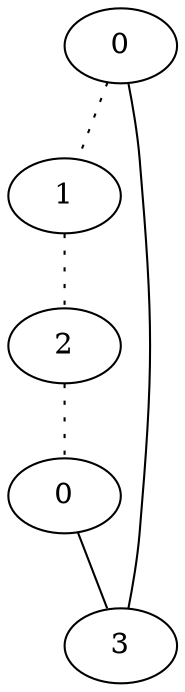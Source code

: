 graph {
a0[label=0];
a1[label=1];
a2[label=2];
a3[label=0];
a4[label=3];
a0 -- a1 [style=dotted];
a0 -- a4;
a1 -- a2 [style=dotted];
a2 -- a3 [style=dotted];
a3 -- a4;
}
